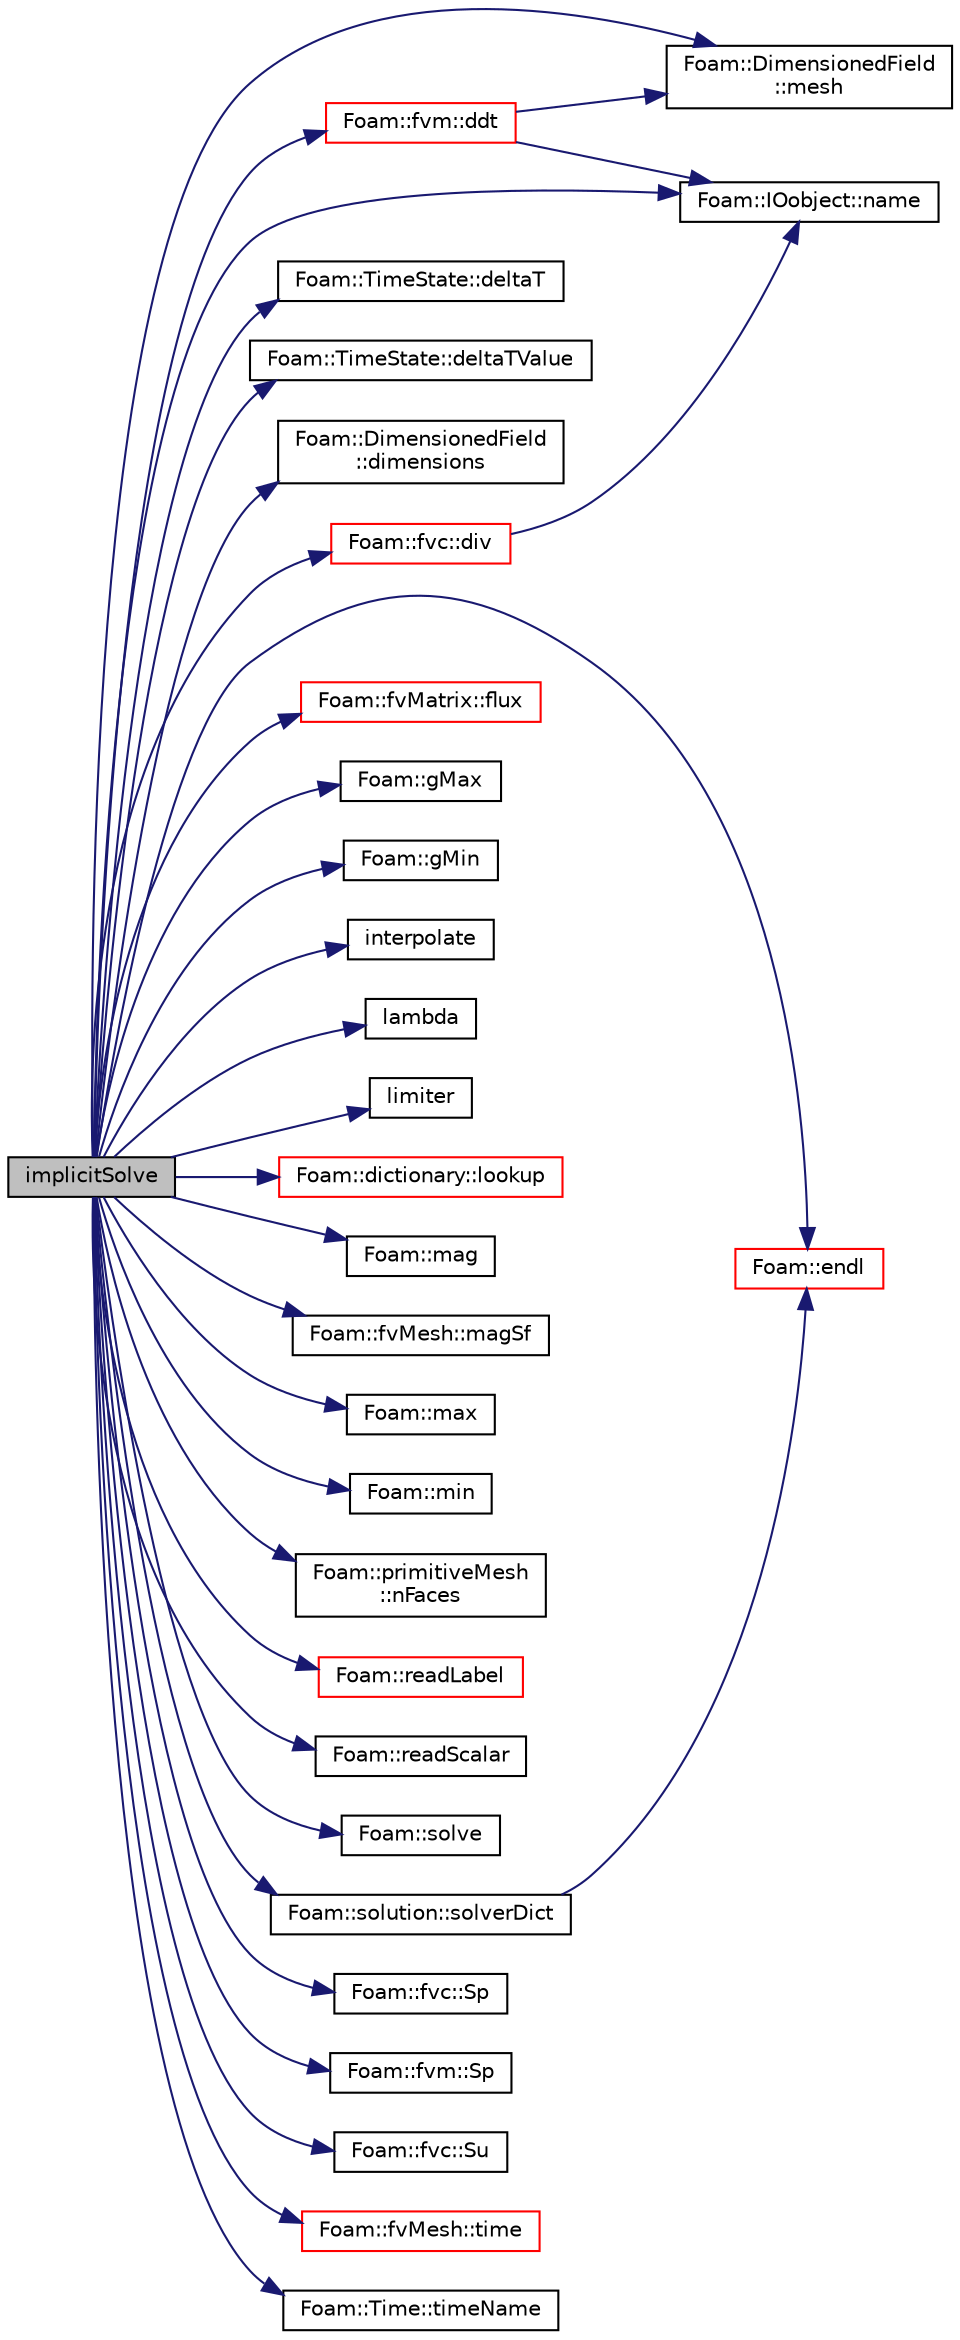 digraph "implicitSolve"
{
  bgcolor="transparent";
  edge [fontname="Helvetica",fontsize="10",labelfontname="Helvetica",labelfontsize="10"];
  node [fontname="Helvetica",fontsize="10",shape=record];
  rankdir="LR";
  Node1 [label="implicitSolve",height=0.2,width=0.4,color="black", fillcolor="grey75", style="filled", fontcolor="black"];
  Node1 -> Node2 [color="midnightblue",fontsize="10",style="solid",fontname="Helvetica"];
  Node2 [label="Foam::fvm::ddt",height=0.2,width=0.4,color="red",URL="$a10923.html#a2d88eca98ab69b84af7ddb96e35f5a44"];
  Node2 -> Node3 [color="midnightblue",fontsize="10",style="solid",fontname="Helvetica"];
  Node3 [label="Foam::DimensionedField\l::mesh",height=0.2,width=0.4,color="black",URL="$a00535.html#abdefa6904b53f35c49185ee1cb3d1800",tooltip="Return mesh. "];
  Node2 -> Node4 [color="midnightblue",fontsize="10",style="solid",fontname="Helvetica"];
  Node4 [label="Foam::IOobject::name",height=0.2,width=0.4,color="black",URL="$a01195.html#a75b72488d2e82151b025744974919d5d",tooltip="Return name. "];
  Node1 -> Node5 [color="midnightblue",fontsize="10",style="solid",fontname="Helvetica"];
  Node5 [label="Foam::TimeState::deltaT",height=0.2,width=0.4,color="black",URL="$a02702.html#ab8414d012e25a94a0a5efdcfe14167e8",tooltip="Return time step. "];
  Node1 -> Node6 [color="midnightblue",fontsize="10",style="solid",fontname="Helvetica"];
  Node6 [label="Foam::TimeState::deltaTValue",height=0.2,width=0.4,color="black",URL="$a02702.html#a1508533903ff59ee99b4f85c41bb6ad5",tooltip="Return time step value. "];
  Node1 -> Node7 [color="midnightblue",fontsize="10",style="solid",fontname="Helvetica"];
  Node7 [label="Foam::DimensionedField\l::dimensions",height=0.2,width=0.4,color="black",URL="$a00535.html#a6098093e7de06370342a85cfae8b31f5",tooltip="Return dimensions. "];
  Node1 -> Node8 [color="midnightblue",fontsize="10",style="solid",fontname="Helvetica"];
  Node8 [label="Foam::fvc::div",height=0.2,width=0.4,color="red",URL="$a10922.html#a585533948ad80abfe589d920c641f251"];
  Node8 -> Node4 [color="midnightblue",fontsize="10",style="solid",fontname="Helvetica"];
  Node1 -> Node9 [color="midnightblue",fontsize="10",style="solid",fontname="Helvetica"];
  Node9 [label="Foam::endl",height=0.2,width=0.4,color="red",URL="$a10887.html#a2db8fe02a0d3909e9351bb4275b23ce4",tooltip="Add newline and flush stream. "];
  Node1 -> Node10 [color="midnightblue",fontsize="10",style="solid",fontname="Helvetica"];
  Node10 [label="Foam::fvMatrix::flux",height=0.2,width=0.4,color="red",URL="$a00884.html#a5e4227643f4fd605147b872caf525f1f",tooltip="Return the face-flux field from the matrix. "];
  Node1 -> Node11 [color="midnightblue",fontsize="10",style="solid",fontname="Helvetica"];
  Node11 [label="Foam::gMax",height=0.2,width=0.4,color="black",URL="$a10887.html#ae8d631fb8e841947408bb711abfb1e67"];
  Node1 -> Node12 [color="midnightblue",fontsize="10",style="solid",fontname="Helvetica"];
  Node12 [label="Foam::gMin",height=0.2,width=0.4,color="black",URL="$a10887.html#aca330ee6cfe7d602300dbc5905f8c9f6"];
  Node1 -> Node13 [color="midnightblue",fontsize="10",style="solid",fontname="Helvetica"];
  Node13 [label="interpolate",height=0.2,width=0.4,color="black",URL="$a10946.html#a4d62f21551985d814104861e7c1d9b4f"];
  Node1 -> Node14 [color="midnightblue",fontsize="10",style="solid",fontname="Helvetica"];
  Node14 [label="lambda",height=0.2,width=0.4,color="black",URL="$a04605.html#ac90f959a4cd5bd0bc0d60e8c9fe14021"];
  Node1 -> Node15 [color="midnightblue",fontsize="10",style="solid",fontname="Helvetica"];
  Node15 [label="limiter",height=0.2,width=0.4,color="black",URL="$a10946.html#a24c8da4368f2de840a1a7e3688e686b3"];
  Node1 -> Node16 [color="midnightblue",fontsize="10",style="solid",fontname="Helvetica"];
  Node16 [label="Foam::dictionary::lookup",height=0.2,width=0.4,color="red",URL="$a00526.html#a8baab402d653d6e789f67c57e23a5b59",tooltip="Find and return an entry data stream. "];
  Node1 -> Node17 [color="midnightblue",fontsize="10",style="solid",fontname="Helvetica"];
  Node17 [label="Foam::mag",height=0.2,width=0.4,color="black",URL="$a10887.html#a929da2a3fdcf3dacbbe0487d3a330dae"];
  Node1 -> Node18 [color="midnightblue",fontsize="10",style="solid",fontname="Helvetica"];
  Node18 [label="Foam::fvMesh::magSf",height=0.2,width=0.4,color="black",URL="$a00885.html#acd80c470c0e44554389fdd31e7321804",tooltip="Return cell face area magnitudes. "];
  Node1 -> Node19 [color="midnightblue",fontsize="10",style="solid",fontname="Helvetica"];
  Node19 [label="Foam::max",height=0.2,width=0.4,color="black",URL="$a10887.html#ac993e906cf2774ae77e666bc24e81733"];
  Node1 -> Node3 [color="midnightblue",fontsize="10",style="solid",fontname="Helvetica"];
  Node1 -> Node20 [color="midnightblue",fontsize="10",style="solid",fontname="Helvetica"];
  Node20 [label="Foam::min",height=0.2,width=0.4,color="black",URL="$a10887.html#a253e112ad2d56d96230ff39ea7f442dc"];
  Node1 -> Node4 [color="midnightblue",fontsize="10",style="solid",fontname="Helvetica"];
  Node1 -> Node21 [color="midnightblue",fontsize="10",style="solid",fontname="Helvetica"];
  Node21 [label="Foam::primitiveMesh\l::nFaces",height=0.2,width=0.4,color="black",URL="$a02013.html#a9be088de373a98524a153de7da0e92e8"];
  Node1 -> Node22 [color="midnightblue",fontsize="10",style="solid",fontname="Helvetica"];
  Node22 [label="Foam::readLabel",height=0.2,width=0.4,color="red",URL="$a10887.html#abb09fbcf651d29208982dd7a601b606f"];
  Node1 -> Node23 [color="midnightblue",fontsize="10",style="solid",fontname="Helvetica"];
  Node23 [label="Foam::readScalar",height=0.2,width=0.4,color="black",URL="$a10887.html#a828d57f6d9b9806c086a3f840a147115",tooltip="Read whole of buf as a scalar. Return true if succesful. "];
  Node1 -> Node24 [color="midnightblue",fontsize="10",style="solid",fontname="Helvetica"];
  Node24 [label="Foam::solve",height=0.2,width=0.4,color="black",URL="$a10887.html#a8d0243cca6dbaab978da0126875aa319",tooltip="Solve returning the solution statistics given convergence tolerance. "];
  Node1 -> Node25 [color="midnightblue",fontsize="10",style="solid",fontname="Helvetica"];
  Node25 [label="Foam::solution::solverDict",height=0.2,width=0.4,color="black",URL="$a02454.html#a123ac399dc7d6918c1c196ee40c6b364",tooltip="Return the solver controls dictionary for the given field. "];
  Node25 -> Node9 [color="midnightblue",fontsize="10",style="solid",fontname="Helvetica"];
  Node1 -> Node26 [color="midnightblue",fontsize="10",style="solid",fontname="Helvetica"];
  Node26 [label="Foam::fvc::Sp",height=0.2,width=0.4,color="black",URL="$a10922.html#acb372005d973de14c63c97ba57a82d99"];
  Node1 -> Node27 [color="midnightblue",fontsize="10",style="solid",fontname="Helvetica"];
  Node27 [label="Foam::fvm::Sp",height=0.2,width=0.4,color="black",URL="$a10923.html#a67e0938495ebeac7ad57361957720554"];
  Node1 -> Node28 [color="midnightblue",fontsize="10",style="solid",fontname="Helvetica"];
  Node28 [label="Foam::fvc::Su",height=0.2,width=0.4,color="black",URL="$a10922.html#ac92e296062b7b025a96b82351c1d9b89"];
  Node1 -> Node29 [color="midnightblue",fontsize="10",style="solid",fontname="Helvetica"];
  Node29 [label="Foam::fvMesh::time",height=0.2,width=0.4,color="red",URL="$a00885.html#a48fcf6de2789aff6b430b5fc1a05693f",tooltip="Return the top-level database. "];
  Node1 -> Node30 [color="midnightblue",fontsize="10",style="solid",fontname="Helvetica"];
  Node30 [label="Foam::Time::timeName",height=0.2,width=0.4,color="black",URL="$a02693.html#a5ae6a110de1b22323e19a46943c7f0c1",tooltip="Return time name of given scalar time. "];
}
